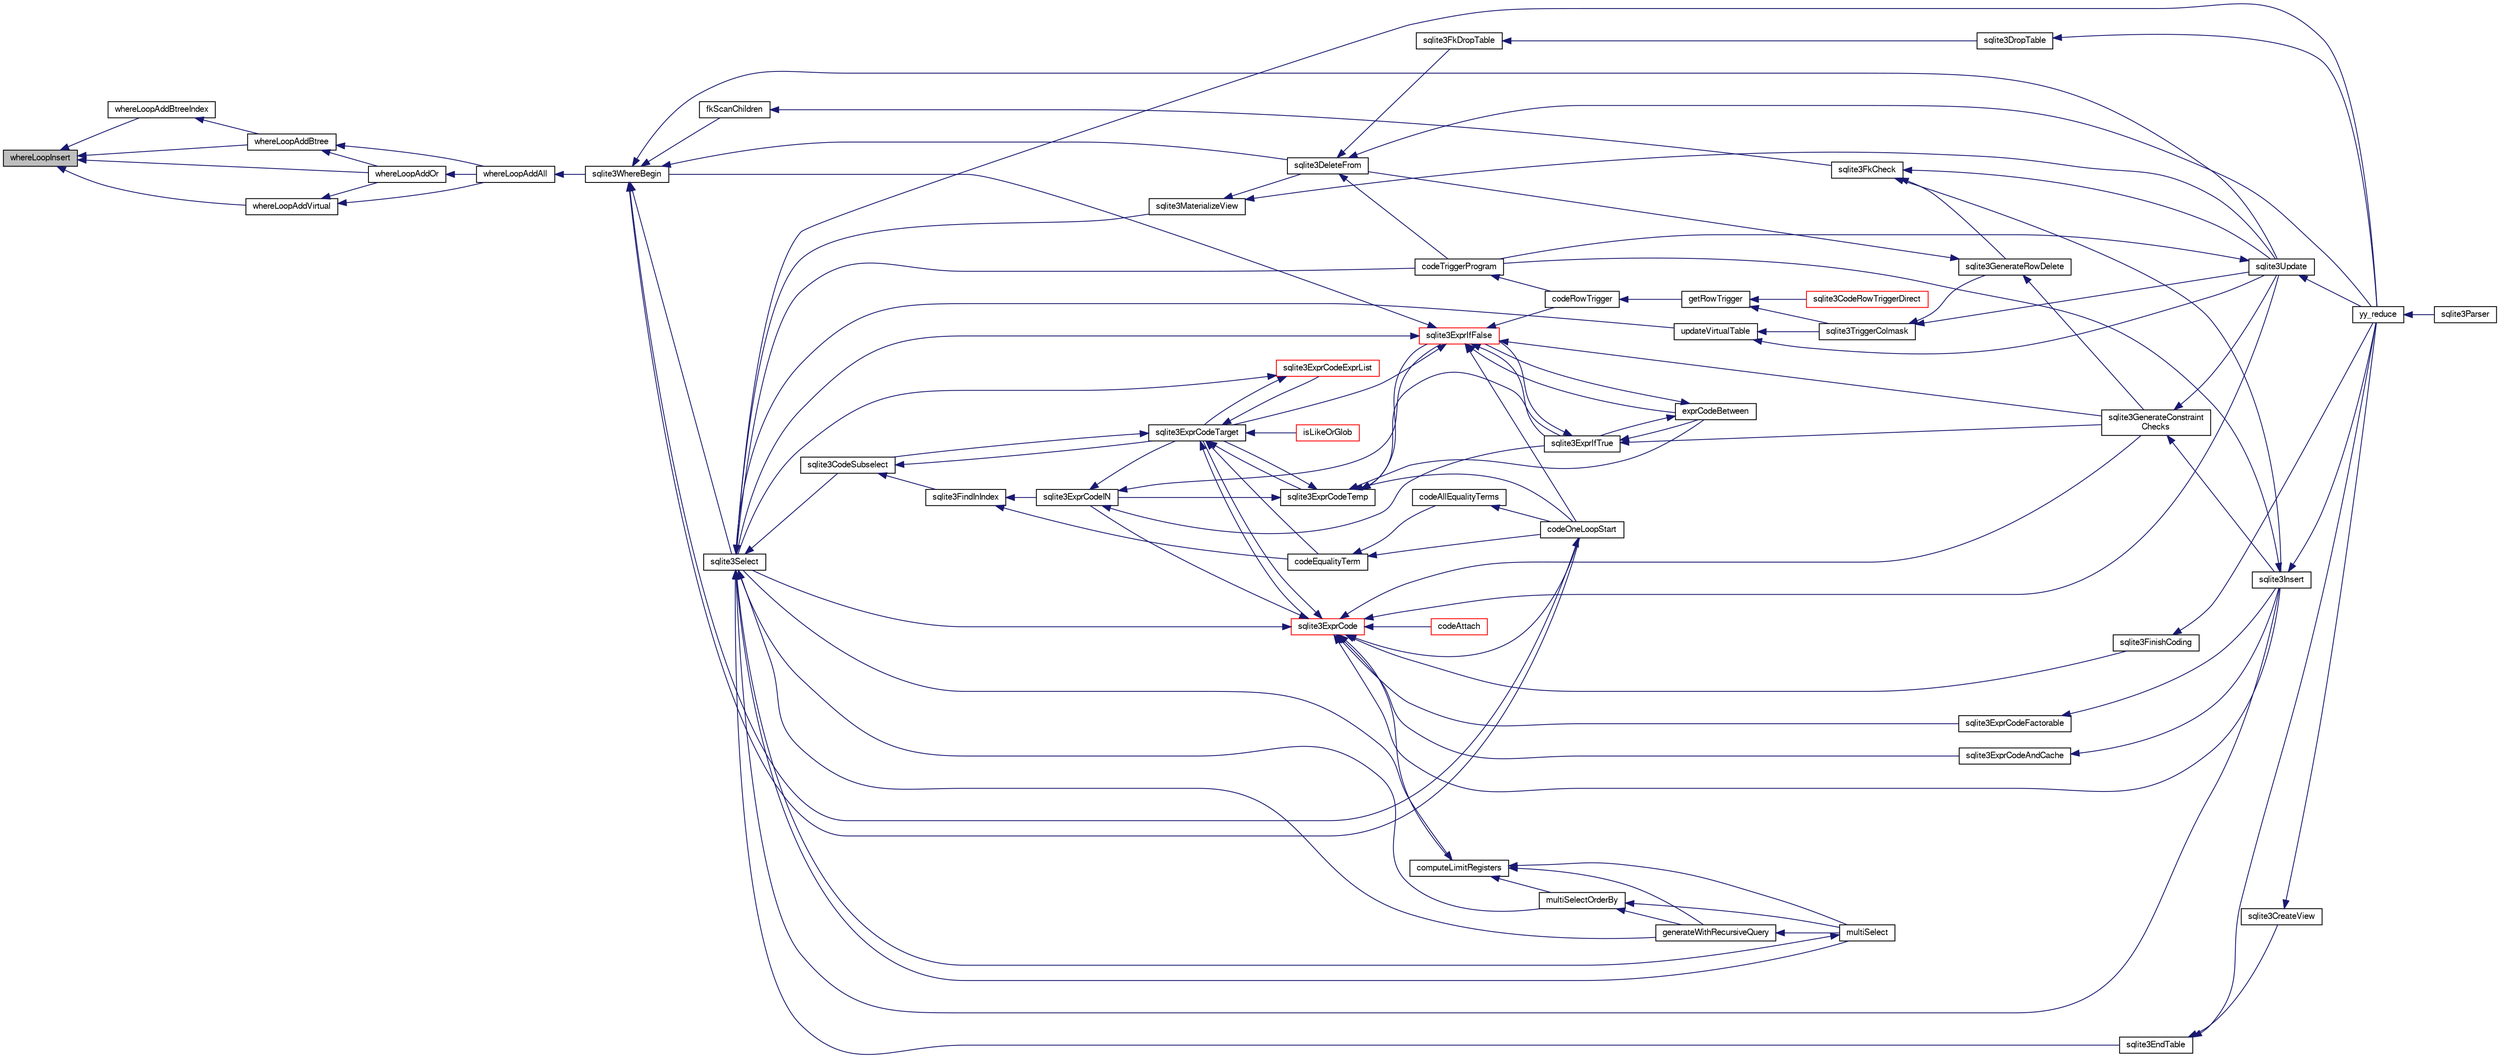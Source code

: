 digraph "whereLoopInsert"
{
  edge [fontname="FreeSans",fontsize="10",labelfontname="FreeSans",labelfontsize="10"];
  node [fontname="FreeSans",fontsize="10",shape=record];
  rankdir="LR";
  Node914809 [label="whereLoopInsert",height=0.2,width=0.4,color="black", fillcolor="grey75", style="filled", fontcolor="black"];
  Node914809 -> Node914810 [dir="back",color="midnightblue",fontsize="10",style="solid",fontname="FreeSans"];
  Node914810 [label="whereLoopAddBtreeIndex",height=0.2,width=0.4,color="black", fillcolor="white", style="filled",URL="$sqlite3_8c.html#abde05643b060182010b7eb8098125a05"];
  Node914810 -> Node914811 [dir="back",color="midnightblue",fontsize="10",style="solid",fontname="FreeSans"];
  Node914811 [label="whereLoopAddBtree",height=0.2,width=0.4,color="black", fillcolor="white", style="filled",URL="$sqlite3_8c.html#aefe415538d2f9e200227977d2edaab3b"];
  Node914811 -> Node914812 [dir="back",color="midnightblue",fontsize="10",style="solid",fontname="FreeSans"];
  Node914812 [label="whereLoopAddOr",height=0.2,width=0.4,color="black", fillcolor="white", style="filled",URL="$sqlite3_8c.html#a97235f1da77b1e3f85d7132c9229234c"];
  Node914812 -> Node914813 [dir="back",color="midnightblue",fontsize="10",style="solid",fontname="FreeSans"];
  Node914813 [label="whereLoopAddAll",height=0.2,width=0.4,color="black", fillcolor="white", style="filled",URL="$sqlite3_8c.html#a861eb511463c5b852550018fee710f53"];
  Node914813 -> Node914814 [dir="back",color="midnightblue",fontsize="10",style="solid",fontname="FreeSans"];
  Node914814 [label="sqlite3WhereBegin",height=0.2,width=0.4,color="black", fillcolor="white", style="filled",URL="$sqlite3_8c.html#acad049f5c9a96a8118cffd5e5ce89f7c"];
  Node914814 -> Node914815 [dir="back",color="midnightblue",fontsize="10",style="solid",fontname="FreeSans"];
  Node914815 [label="sqlite3DeleteFrom",height=0.2,width=0.4,color="black", fillcolor="white", style="filled",URL="$sqlite3_8c.html#ab9b4b45349188b49eabb23f94608a091"];
  Node914815 -> Node914816 [dir="back",color="midnightblue",fontsize="10",style="solid",fontname="FreeSans"];
  Node914816 [label="sqlite3FkDropTable",height=0.2,width=0.4,color="black", fillcolor="white", style="filled",URL="$sqlite3_8c.html#a1218c6fc74e89152ceaa4760e82f5ef9"];
  Node914816 -> Node914817 [dir="back",color="midnightblue",fontsize="10",style="solid",fontname="FreeSans"];
  Node914817 [label="sqlite3DropTable",height=0.2,width=0.4,color="black", fillcolor="white", style="filled",URL="$sqlite3_8c.html#a5534f77364b5568783c0e50db3c9defb"];
  Node914817 -> Node914818 [dir="back",color="midnightblue",fontsize="10",style="solid",fontname="FreeSans"];
  Node914818 [label="yy_reduce",height=0.2,width=0.4,color="black", fillcolor="white", style="filled",URL="$sqlite3_8c.html#a7c419a9b25711c666a9a2449ef377f14"];
  Node914818 -> Node914819 [dir="back",color="midnightblue",fontsize="10",style="solid",fontname="FreeSans"];
  Node914819 [label="sqlite3Parser",height=0.2,width=0.4,color="black", fillcolor="white", style="filled",URL="$sqlite3_8c.html#a0327d71a5fabe0b6a343d78a2602e72a"];
  Node914815 -> Node914820 [dir="back",color="midnightblue",fontsize="10",style="solid",fontname="FreeSans"];
  Node914820 [label="codeTriggerProgram",height=0.2,width=0.4,color="black", fillcolor="white", style="filled",URL="$sqlite3_8c.html#a120801f59d9281d201d2ff4b2606836e"];
  Node914820 -> Node914821 [dir="back",color="midnightblue",fontsize="10",style="solid",fontname="FreeSans"];
  Node914821 [label="codeRowTrigger",height=0.2,width=0.4,color="black", fillcolor="white", style="filled",URL="$sqlite3_8c.html#a463cea5aaaf388b560b206570a0022fc"];
  Node914821 -> Node914822 [dir="back",color="midnightblue",fontsize="10",style="solid",fontname="FreeSans"];
  Node914822 [label="getRowTrigger",height=0.2,width=0.4,color="black", fillcolor="white", style="filled",URL="$sqlite3_8c.html#a69626ef20b540d1a2b19cf56f3f45689"];
  Node914822 -> Node914823 [dir="back",color="midnightblue",fontsize="10",style="solid",fontname="FreeSans"];
  Node914823 [label="sqlite3CodeRowTriggerDirect",height=0.2,width=0.4,color="red", fillcolor="white", style="filled",URL="$sqlite3_8c.html#ad92829f9001bcf89a0299dad5a48acd4"];
  Node914822 -> Node914830 [dir="back",color="midnightblue",fontsize="10",style="solid",fontname="FreeSans"];
  Node914830 [label="sqlite3TriggerColmask",height=0.2,width=0.4,color="black", fillcolor="white", style="filled",URL="$sqlite3_8c.html#acace8e99e37ae5e84ea03c65e820c540"];
  Node914830 -> Node914825 [dir="back",color="midnightblue",fontsize="10",style="solid",fontname="FreeSans"];
  Node914825 [label="sqlite3GenerateRowDelete",height=0.2,width=0.4,color="black", fillcolor="white", style="filled",URL="$sqlite3_8c.html#a2c76cbf3027fc18fdbb8cb4cd96b77d9"];
  Node914825 -> Node914815 [dir="back",color="midnightblue",fontsize="10",style="solid",fontname="FreeSans"];
  Node914825 -> Node914826 [dir="back",color="midnightblue",fontsize="10",style="solid",fontname="FreeSans"];
  Node914826 [label="sqlite3GenerateConstraint\lChecks",height=0.2,width=0.4,color="black", fillcolor="white", style="filled",URL="$sqlite3_8c.html#aef639c1e6a0c0a67ca6e7690ad931bd2"];
  Node914826 -> Node914827 [dir="back",color="midnightblue",fontsize="10",style="solid",fontname="FreeSans"];
  Node914827 [label="sqlite3Insert",height=0.2,width=0.4,color="black", fillcolor="white", style="filled",URL="$sqlite3_8c.html#a5b17c9c2000bae6bdff8e6be48d7dc2b"];
  Node914827 -> Node914820 [dir="back",color="midnightblue",fontsize="10",style="solid",fontname="FreeSans"];
  Node914827 -> Node914818 [dir="back",color="midnightblue",fontsize="10",style="solid",fontname="FreeSans"];
  Node914826 -> Node914828 [dir="back",color="midnightblue",fontsize="10",style="solid",fontname="FreeSans"];
  Node914828 [label="sqlite3Update",height=0.2,width=0.4,color="black", fillcolor="white", style="filled",URL="$sqlite3_8c.html#ac5aa67c46e8cc8174566fabe6809fafa"];
  Node914828 -> Node914820 [dir="back",color="midnightblue",fontsize="10",style="solid",fontname="FreeSans"];
  Node914828 -> Node914818 [dir="back",color="midnightblue",fontsize="10",style="solid",fontname="FreeSans"];
  Node914830 -> Node914828 [dir="back",color="midnightblue",fontsize="10",style="solid",fontname="FreeSans"];
  Node914815 -> Node914818 [dir="back",color="midnightblue",fontsize="10",style="solid",fontname="FreeSans"];
  Node914814 -> Node914831 [dir="back",color="midnightblue",fontsize="10",style="solid",fontname="FreeSans"];
  Node914831 [label="fkScanChildren",height=0.2,width=0.4,color="black", fillcolor="white", style="filled",URL="$sqlite3_8c.html#a67c9dcb484336b3155e7a82a037d4691"];
  Node914831 -> Node914832 [dir="back",color="midnightblue",fontsize="10",style="solid",fontname="FreeSans"];
  Node914832 [label="sqlite3FkCheck",height=0.2,width=0.4,color="black", fillcolor="white", style="filled",URL="$sqlite3_8c.html#aa38fb76c7d6f48f19772877a41703b92"];
  Node914832 -> Node914825 [dir="back",color="midnightblue",fontsize="10",style="solid",fontname="FreeSans"];
  Node914832 -> Node914827 [dir="back",color="midnightblue",fontsize="10",style="solid",fontname="FreeSans"];
  Node914832 -> Node914828 [dir="back",color="midnightblue",fontsize="10",style="solid",fontname="FreeSans"];
  Node914814 -> Node914833 [dir="back",color="midnightblue",fontsize="10",style="solid",fontname="FreeSans"];
  Node914833 [label="sqlite3Select",height=0.2,width=0.4,color="black", fillcolor="white", style="filled",URL="$sqlite3_8c.html#a2465ee8c956209ba4b272477b7c21a45"];
  Node914833 -> Node914834 [dir="back",color="midnightblue",fontsize="10",style="solid",fontname="FreeSans"];
  Node914834 [label="sqlite3CodeSubselect",height=0.2,width=0.4,color="black", fillcolor="white", style="filled",URL="$sqlite3_8c.html#aa69b46d2204a1d1b110107a1be12ee0c"];
  Node914834 -> Node914835 [dir="back",color="midnightblue",fontsize="10",style="solid",fontname="FreeSans"];
  Node914835 [label="sqlite3FindInIndex",height=0.2,width=0.4,color="black", fillcolor="white", style="filled",URL="$sqlite3_8c.html#af7d8c56ab0231f44bb5f87b3fafeffb2"];
  Node914835 -> Node914836 [dir="back",color="midnightblue",fontsize="10",style="solid",fontname="FreeSans"];
  Node914836 [label="sqlite3ExprCodeIN",height=0.2,width=0.4,color="black", fillcolor="white", style="filled",URL="$sqlite3_8c.html#ad9cf4f5b5ffb90c24a4a0900c8626193"];
  Node914836 -> Node914837 [dir="back",color="midnightblue",fontsize="10",style="solid",fontname="FreeSans"];
  Node914837 [label="sqlite3ExprCodeTarget",height=0.2,width=0.4,color="black", fillcolor="white", style="filled",URL="$sqlite3_8c.html#a4f308397a0a3ed299ed31aaa1ae2a293"];
  Node914837 -> Node914834 [dir="back",color="midnightblue",fontsize="10",style="solid",fontname="FreeSans"];
  Node914837 -> Node914838 [dir="back",color="midnightblue",fontsize="10",style="solid",fontname="FreeSans"];
  Node914838 [label="sqlite3ExprCodeTemp",height=0.2,width=0.4,color="black", fillcolor="white", style="filled",URL="$sqlite3_8c.html#a3bc5c1ccb3c5851847e2aeb4a84ae1fc"];
  Node914838 -> Node914836 [dir="back",color="midnightblue",fontsize="10",style="solid",fontname="FreeSans"];
  Node914838 -> Node914837 [dir="back",color="midnightblue",fontsize="10",style="solid",fontname="FreeSans"];
  Node914838 -> Node914839 [dir="back",color="midnightblue",fontsize="10",style="solid",fontname="FreeSans"];
  Node914839 [label="exprCodeBetween",height=0.2,width=0.4,color="black", fillcolor="white", style="filled",URL="$sqlite3_8c.html#abd053493214542bca8f406f42145d173"];
  Node914839 -> Node914840 [dir="back",color="midnightblue",fontsize="10",style="solid",fontname="FreeSans"];
  Node914840 [label="sqlite3ExprIfTrue",height=0.2,width=0.4,color="black", fillcolor="white", style="filled",URL="$sqlite3_8c.html#ad93a55237c23e1b743ab1f59df1a1444"];
  Node914840 -> Node914839 [dir="back",color="midnightblue",fontsize="10",style="solid",fontname="FreeSans"];
  Node914840 -> Node914841 [dir="back",color="midnightblue",fontsize="10",style="solid",fontname="FreeSans"];
  Node914841 [label="sqlite3ExprIfFalse",height=0.2,width=0.4,color="red", fillcolor="white", style="filled",URL="$sqlite3_8c.html#af97ecccb5d56e321e118414b08f65b71"];
  Node914841 -> Node914837 [dir="back",color="midnightblue",fontsize="10",style="solid",fontname="FreeSans"];
  Node914841 -> Node914839 [dir="back",color="midnightblue",fontsize="10",style="solid",fontname="FreeSans"];
  Node914841 -> Node914840 [dir="back",color="midnightblue",fontsize="10",style="solid",fontname="FreeSans"];
  Node914841 -> Node914826 [dir="back",color="midnightblue",fontsize="10",style="solid",fontname="FreeSans"];
  Node914841 -> Node914833 [dir="back",color="midnightblue",fontsize="10",style="solid",fontname="FreeSans"];
  Node914841 -> Node914821 [dir="back",color="midnightblue",fontsize="10",style="solid",fontname="FreeSans"];
  Node914841 -> Node914855 [dir="back",color="midnightblue",fontsize="10",style="solid",fontname="FreeSans"];
  Node914855 [label="codeOneLoopStart",height=0.2,width=0.4,color="black", fillcolor="white", style="filled",URL="$sqlite3_8c.html#aa868875120b151c169cc79139ed6e008"];
  Node914855 -> Node914814 [dir="back",color="midnightblue",fontsize="10",style="solid",fontname="FreeSans"];
  Node914841 -> Node914814 [dir="back",color="midnightblue",fontsize="10",style="solid",fontname="FreeSans"];
  Node914840 -> Node914826 [dir="back",color="midnightblue",fontsize="10",style="solid",fontname="FreeSans"];
  Node914839 -> Node914841 [dir="back",color="midnightblue",fontsize="10",style="solid",fontname="FreeSans"];
  Node914838 -> Node914840 [dir="back",color="midnightblue",fontsize="10",style="solid",fontname="FreeSans"];
  Node914838 -> Node914841 [dir="back",color="midnightblue",fontsize="10",style="solid",fontname="FreeSans"];
  Node914838 -> Node914855 [dir="back",color="midnightblue",fontsize="10",style="solid",fontname="FreeSans"];
  Node914837 -> Node914856 [dir="back",color="midnightblue",fontsize="10",style="solid",fontname="FreeSans"];
  Node914856 [label="sqlite3ExprCode",height=0.2,width=0.4,color="red", fillcolor="white", style="filled",URL="$sqlite3_8c.html#a75f270fb0b111b86924cca4ea507b417"];
  Node914856 -> Node914836 [dir="back",color="midnightblue",fontsize="10",style="solid",fontname="FreeSans"];
  Node914856 -> Node914837 [dir="back",color="midnightblue",fontsize="10",style="solid",fontname="FreeSans"];
  Node914856 -> Node914857 [dir="back",color="midnightblue",fontsize="10",style="solid",fontname="FreeSans"];
  Node914857 [label="sqlite3ExprCodeFactorable",height=0.2,width=0.4,color="black", fillcolor="white", style="filled",URL="$sqlite3_8c.html#a843f7fd58eec5a683c1fd8435fcd1e84"];
  Node914857 -> Node914827 [dir="back",color="midnightblue",fontsize="10",style="solid",fontname="FreeSans"];
  Node914856 -> Node914858 [dir="back",color="midnightblue",fontsize="10",style="solid",fontname="FreeSans"];
  Node914858 [label="sqlite3ExprCodeAndCache",height=0.2,width=0.4,color="black", fillcolor="white", style="filled",URL="$sqlite3_8c.html#ae3e46527d9b7fc9cb9236d21a5e6b1d8"];
  Node914858 -> Node914827 [dir="back",color="midnightblue",fontsize="10",style="solid",fontname="FreeSans"];
  Node914856 -> Node914859 [dir="back",color="midnightblue",fontsize="10",style="solid",fontname="FreeSans"];
  Node914859 [label="codeAttach",height=0.2,width=0.4,color="red", fillcolor="white", style="filled",URL="$sqlite3_8c.html#ade4e9e30d828a19c191fdcb098676d5b"];
  Node914856 -> Node914862 [dir="back",color="midnightblue",fontsize="10",style="solid",fontname="FreeSans"];
  Node914862 [label="sqlite3FinishCoding",height=0.2,width=0.4,color="black", fillcolor="white", style="filled",URL="$sqlite3_8c.html#a651bc5b446c276c092705856d995b278"];
  Node914862 -> Node914818 [dir="back",color="midnightblue",fontsize="10",style="solid",fontname="FreeSans"];
  Node914856 -> Node914827 [dir="back",color="midnightblue",fontsize="10",style="solid",fontname="FreeSans"];
  Node914856 -> Node914826 [dir="back",color="midnightblue",fontsize="10",style="solid",fontname="FreeSans"];
  Node914856 -> Node914863 [dir="back",color="midnightblue",fontsize="10",style="solid",fontname="FreeSans"];
  Node914863 [label="computeLimitRegisters",height=0.2,width=0.4,color="black", fillcolor="white", style="filled",URL="$sqlite3_8c.html#ae9d37055e4905929b6f6cda5461e2f37"];
  Node914863 -> Node914864 [dir="back",color="midnightblue",fontsize="10",style="solid",fontname="FreeSans"];
  Node914864 [label="generateWithRecursiveQuery",height=0.2,width=0.4,color="black", fillcolor="white", style="filled",URL="$sqlite3_8c.html#ade2c3663fa9c3b9676507984b9483942"];
  Node914864 -> Node914865 [dir="back",color="midnightblue",fontsize="10",style="solid",fontname="FreeSans"];
  Node914865 [label="multiSelect",height=0.2,width=0.4,color="black", fillcolor="white", style="filled",URL="$sqlite3_8c.html#a6456c61f3d9b2389738753cedfa24fa7"];
  Node914865 -> Node914833 [dir="back",color="midnightblue",fontsize="10",style="solid",fontname="FreeSans"];
  Node914863 -> Node914865 [dir="back",color="midnightblue",fontsize="10",style="solid",fontname="FreeSans"];
  Node914863 -> Node914866 [dir="back",color="midnightblue",fontsize="10",style="solid",fontname="FreeSans"];
  Node914866 [label="multiSelectOrderBy",height=0.2,width=0.4,color="black", fillcolor="white", style="filled",URL="$sqlite3_8c.html#afcdb8488c6f4dfdadaf9f04bca35b808"];
  Node914866 -> Node914864 [dir="back",color="midnightblue",fontsize="10",style="solid",fontname="FreeSans"];
  Node914866 -> Node914865 [dir="back",color="midnightblue",fontsize="10",style="solid",fontname="FreeSans"];
  Node914863 -> Node914833 [dir="back",color="midnightblue",fontsize="10",style="solid",fontname="FreeSans"];
  Node914856 -> Node914833 [dir="back",color="midnightblue",fontsize="10",style="solid",fontname="FreeSans"];
  Node914856 -> Node914828 [dir="back",color="midnightblue",fontsize="10",style="solid",fontname="FreeSans"];
  Node914856 -> Node914855 [dir="back",color="midnightblue",fontsize="10",style="solid",fontname="FreeSans"];
  Node914837 -> Node914868 [dir="back",color="midnightblue",fontsize="10",style="solid",fontname="FreeSans"];
  Node914868 [label="sqlite3ExprCodeExprList",height=0.2,width=0.4,color="red", fillcolor="white", style="filled",URL="$sqlite3_8c.html#a05b2b3dc3de7565de24eb3a2ff4e9566"];
  Node914868 -> Node914837 [dir="back",color="midnightblue",fontsize="10",style="solid",fontname="FreeSans"];
  Node914868 -> Node914833 [dir="back",color="midnightblue",fontsize="10",style="solid",fontname="FreeSans"];
  Node914837 -> Node914871 [dir="back",color="midnightblue",fontsize="10",style="solid",fontname="FreeSans"];
  Node914871 [label="isLikeOrGlob",height=0.2,width=0.4,color="red", fillcolor="white", style="filled",URL="$sqlite3_8c.html#a6c38e495198bf8976f68d1a6ebd74a50"];
  Node914837 -> Node914880 [dir="back",color="midnightblue",fontsize="10",style="solid",fontname="FreeSans"];
  Node914880 [label="codeEqualityTerm",height=0.2,width=0.4,color="black", fillcolor="white", style="filled",URL="$sqlite3_8c.html#ad88a57073f031452c9843e97f15acc47"];
  Node914880 -> Node914881 [dir="back",color="midnightblue",fontsize="10",style="solid",fontname="FreeSans"];
  Node914881 [label="codeAllEqualityTerms",height=0.2,width=0.4,color="black", fillcolor="white", style="filled",URL="$sqlite3_8c.html#a3095598b812500a4efe41bf17cd49381"];
  Node914881 -> Node914855 [dir="back",color="midnightblue",fontsize="10",style="solid",fontname="FreeSans"];
  Node914880 -> Node914855 [dir="back",color="midnightblue",fontsize="10",style="solid",fontname="FreeSans"];
  Node914836 -> Node914840 [dir="back",color="midnightblue",fontsize="10",style="solid",fontname="FreeSans"];
  Node914836 -> Node914841 [dir="back",color="midnightblue",fontsize="10",style="solid",fontname="FreeSans"];
  Node914835 -> Node914880 [dir="back",color="midnightblue",fontsize="10",style="solid",fontname="FreeSans"];
  Node914834 -> Node914837 [dir="back",color="midnightblue",fontsize="10",style="solid",fontname="FreeSans"];
  Node914833 -> Node914847 [dir="back",color="midnightblue",fontsize="10",style="solid",fontname="FreeSans"];
  Node914847 [label="sqlite3EndTable",height=0.2,width=0.4,color="black", fillcolor="white", style="filled",URL="$sqlite3_8c.html#a7b5f2c66c0f0b6f819d970ca389768b0"];
  Node914847 -> Node914848 [dir="back",color="midnightblue",fontsize="10",style="solid",fontname="FreeSans"];
  Node914848 [label="sqlite3CreateView",height=0.2,width=0.4,color="black", fillcolor="white", style="filled",URL="$sqlite3_8c.html#a9d85cb00ff71dee5cd9a019503a6982e"];
  Node914848 -> Node914818 [dir="back",color="midnightblue",fontsize="10",style="solid",fontname="FreeSans"];
  Node914847 -> Node914818 [dir="back",color="midnightblue",fontsize="10",style="solid",fontname="FreeSans"];
  Node914833 -> Node914882 [dir="back",color="midnightblue",fontsize="10",style="solid",fontname="FreeSans"];
  Node914882 [label="sqlite3MaterializeView",height=0.2,width=0.4,color="black", fillcolor="white", style="filled",URL="$sqlite3_8c.html#a4557984b0b75f998fb0c3f231c9b1def"];
  Node914882 -> Node914815 [dir="back",color="midnightblue",fontsize="10",style="solid",fontname="FreeSans"];
  Node914882 -> Node914828 [dir="back",color="midnightblue",fontsize="10",style="solid",fontname="FreeSans"];
  Node914833 -> Node914827 [dir="back",color="midnightblue",fontsize="10",style="solid",fontname="FreeSans"];
  Node914833 -> Node914864 [dir="back",color="midnightblue",fontsize="10",style="solid",fontname="FreeSans"];
  Node914833 -> Node914865 [dir="back",color="midnightblue",fontsize="10",style="solid",fontname="FreeSans"];
  Node914833 -> Node914866 [dir="back",color="midnightblue",fontsize="10",style="solid",fontname="FreeSans"];
  Node914833 -> Node914820 [dir="back",color="midnightblue",fontsize="10",style="solid",fontname="FreeSans"];
  Node914833 -> Node914883 [dir="back",color="midnightblue",fontsize="10",style="solid",fontname="FreeSans"];
  Node914883 [label="updateVirtualTable",height=0.2,width=0.4,color="black", fillcolor="white", style="filled",URL="$sqlite3_8c.html#a740220531db9293c39a2cdd7da3f74e1"];
  Node914883 -> Node914830 [dir="back",color="midnightblue",fontsize="10",style="solid",fontname="FreeSans"];
  Node914883 -> Node914828 [dir="back",color="midnightblue",fontsize="10",style="solid",fontname="FreeSans"];
  Node914833 -> Node914818 [dir="back",color="midnightblue",fontsize="10",style="solid",fontname="FreeSans"];
  Node914814 -> Node914828 [dir="back",color="midnightblue",fontsize="10",style="solid",fontname="FreeSans"];
  Node914814 -> Node914855 [dir="back",color="midnightblue",fontsize="10",style="solid",fontname="FreeSans"];
  Node914811 -> Node914813 [dir="back",color="midnightblue",fontsize="10",style="solid",fontname="FreeSans"];
  Node914809 -> Node914811 [dir="back",color="midnightblue",fontsize="10",style="solid",fontname="FreeSans"];
  Node914809 -> Node914884 [dir="back",color="midnightblue",fontsize="10",style="solid",fontname="FreeSans"];
  Node914884 [label="whereLoopAddVirtual",height=0.2,width=0.4,color="black", fillcolor="white", style="filled",URL="$sqlite3_8c.html#a33925379c63da49cea2e66c7780a4873"];
  Node914884 -> Node914812 [dir="back",color="midnightblue",fontsize="10",style="solid",fontname="FreeSans"];
  Node914884 -> Node914813 [dir="back",color="midnightblue",fontsize="10",style="solid",fontname="FreeSans"];
  Node914809 -> Node914812 [dir="back",color="midnightblue",fontsize="10",style="solid",fontname="FreeSans"];
}
